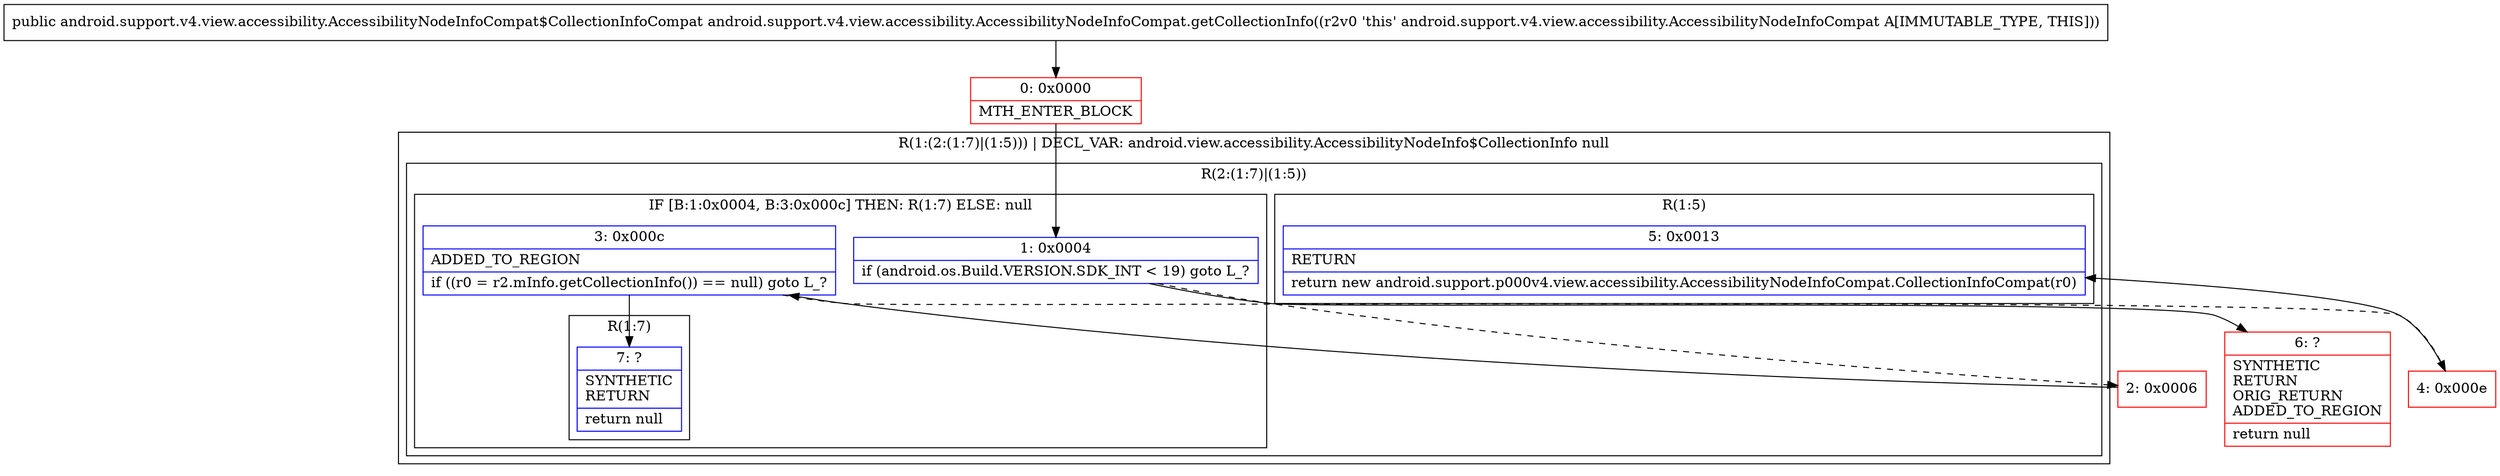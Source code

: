digraph "CFG forandroid.support.v4.view.accessibility.AccessibilityNodeInfoCompat.getCollectionInfo()Landroid\/support\/v4\/view\/accessibility\/AccessibilityNodeInfoCompat$CollectionInfoCompat;" {
subgraph cluster_Region_158098009 {
label = "R(1:(2:(1:7)|(1:5))) | DECL_VAR: android.view.accessibility.AccessibilityNodeInfo$CollectionInfo null\l";
node [shape=record,color=blue];
subgraph cluster_Region_120146941 {
label = "R(2:(1:7)|(1:5))";
node [shape=record,color=blue];
subgraph cluster_IfRegion_337052573 {
label = "IF [B:1:0x0004, B:3:0x000c] THEN: R(1:7) ELSE: null";
node [shape=record,color=blue];
Node_1 [shape=record,label="{1\:\ 0x0004|if (android.os.Build.VERSION.SDK_INT \< 19) goto L_?\l}"];
Node_3 [shape=record,label="{3\:\ 0x000c|ADDED_TO_REGION\l|if ((r0 = r2.mInfo.getCollectionInfo()) == null) goto L_?\l}"];
subgraph cluster_Region_1822266128 {
label = "R(1:7)";
node [shape=record,color=blue];
Node_7 [shape=record,label="{7\:\ ?|SYNTHETIC\lRETURN\l|return null\l}"];
}
}
subgraph cluster_Region_109660784 {
label = "R(1:5)";
node [shape=record,color=blue];
Node_5 [shape=record,label="{5\:\ 0x0013|RETURN\l|return new android.support.p000v4.view.accessibility.AccessibilityNodeInfoCompat.CollectionInfoCompat(r0)\l}"];
}
}
}
Node_0 [shape=record,color=red,label="{0\:\ 0x0000|MTH_ENTER_BLOCK\l}"];
Node_2 [shape=record,color=red,label="{2\:\ 0x0006}"];
Node_4 [shape=record,color=red,label="{4\:\ 0x000e}"];
Node_6 [shape=record,color=red,label="{6\:\ ?|SYNTHETIC\lRETURN\lORIG_RETURN\lADDED_TO_REGION\l|return null\l}"];
MethodNode[shape=record,label="{public android.support.v4.view.accessibility.AccessibilityNodeInfoCompat$CollectionInfoCompat android.support.v4.view.accessibility.AccessibilityNodeInfoCompat.getCollectionInfo((r2v0 'this' android.support.v4.view.accessibility.AccessibilityNodeInfoCompat A[IMMUTABLE_TYPE, THIS])) }"];
MethodNode -> Node_0;
Node_1 -> Node_2[style=dashed];
Node_1 -> Node_6;
Node_3 -> Node_4[style=dashed];
Node_3 -> Node_7;
Node_0 -> Node_1;
Node_2 -> Node_3;
Node_4 -> Node_5;
}

